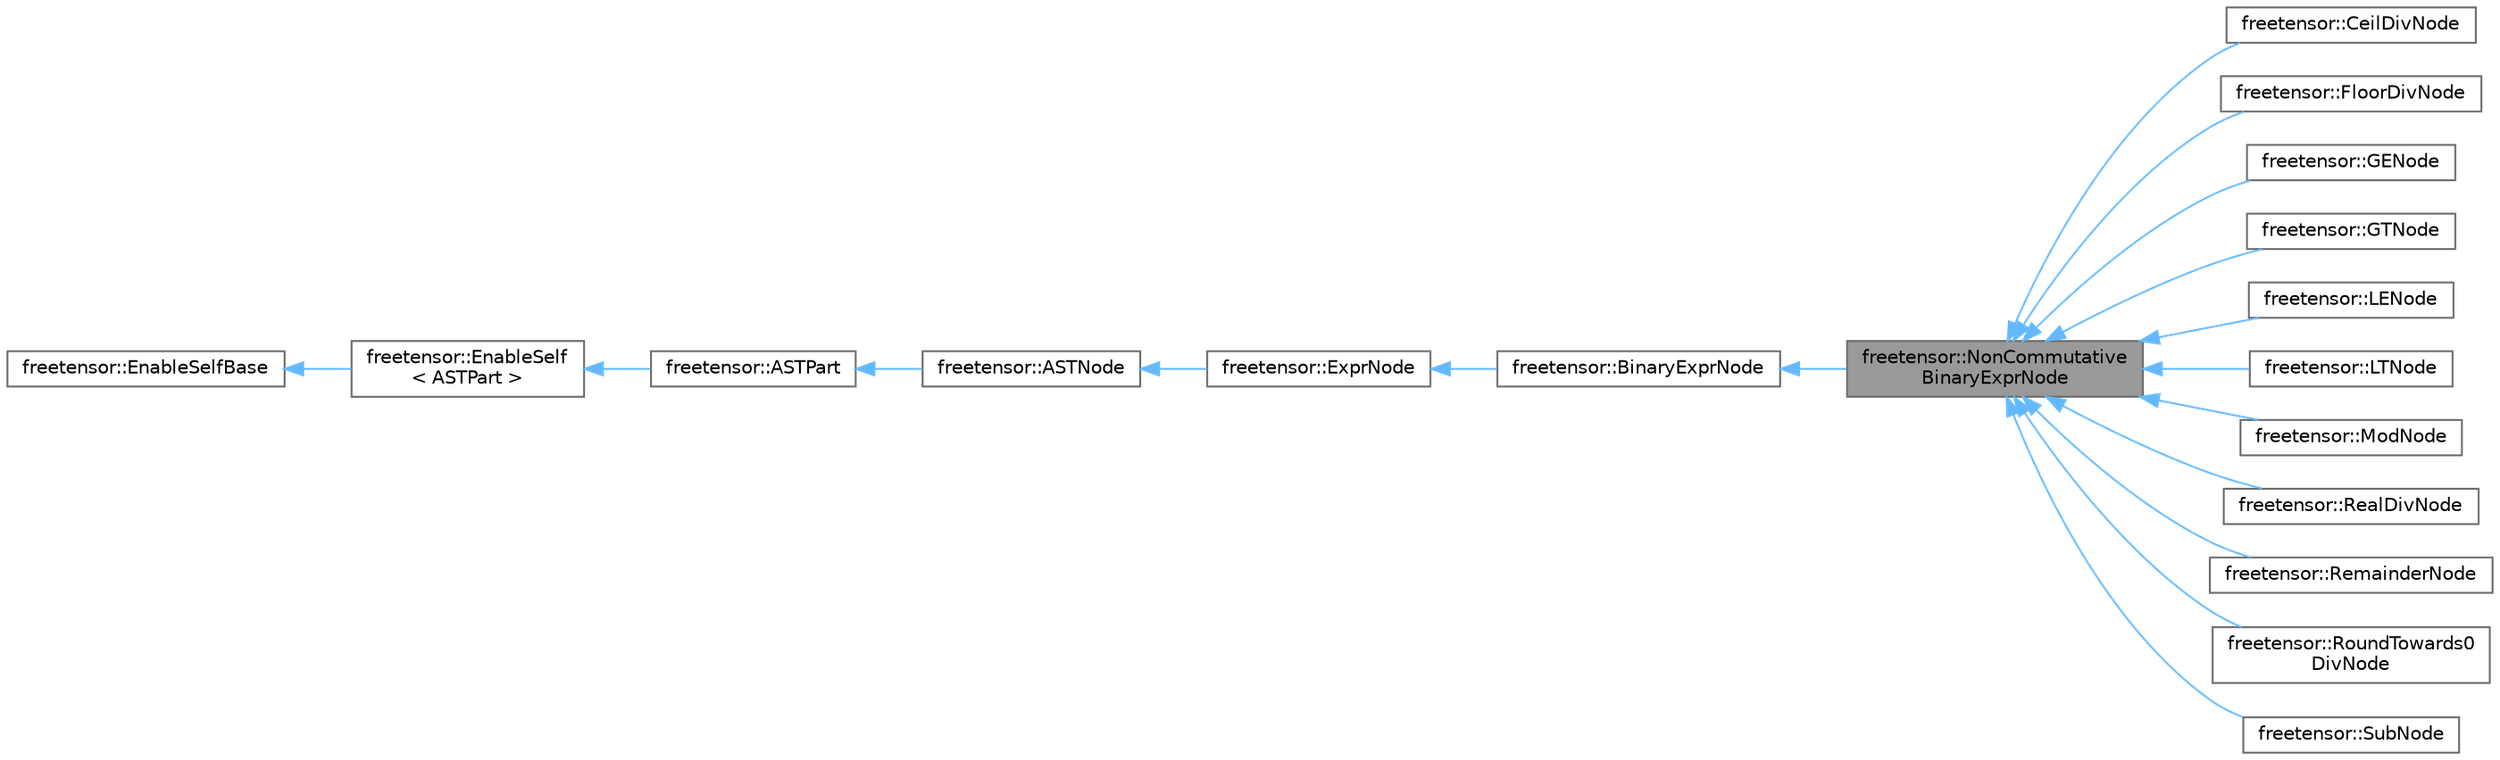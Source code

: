digraph "freetensor::NonCommutativeBinaryExprNode"
{
 // LATEX_PDF_SIZE
  bgcolor="transparent";
  edge [fontname=Helvetica,fontsize=10,labelfontname=Helvetica,labelfontsize=10];
  node [fontname=Helvetica,fontsize=10,shape=box,height=0.2,width=0.4];
  rankdir="LR";
  Node1 [label="freetensor::NonCommutative\lBinaryExprNode",height=0.2,width=0.4,color="gray40", fillcolor="grey60", style="filled", fontcolor="black",tooltip=" "];
  Node2 -> Node1 [dir="back",color="steelblue1",style="solid"];
  Node2 [label="freetensor::BinaryExprNode",height=0.2,width=0.4,color="gray40", fillcolor="white", style="filled",URL="$classfreetensor_1_1BinaryExprNode.html",tooltip=" "];
  Node3 -> Node2 [dir="back",color="steelblue1",style="solid"];
  Node3 [label="freetensor::ExprNode",height=0.2,width=0.4,color="gray40", fillcolor="white", style="filled",URL="$classfreetensor_1_1ExprNode.html",tooltip=" "];
  Node4 -> Node3 [dir="back",color="steelblue1",style="solid"];
  Node4 [label="freetensor::ASTNode",height=0.2,width=0.4,color="gray40", fillcolor="white", style="filled",URL="$classfreetensor_1_1ASTNode.html",tooltip=" "];
  Node5 -> Node4 [dir="back",color="steelblue1",style="solid"];
  Node5 [label="freetensor::ASTPart",height=0.2,width=0.4,color="gray40", fillcolor="white", style="filled",URL="$classfreetensor_1_1ASTPart.html",tooltip=" "];
  Node6 -> Node5 [dir="back",color="steelblue1",style="solid"];
  Node6 [label="freetensor::EnableSelf\l\< ASTPart \>",height=0.2,width=0.4,color="gray40", fillcolor="white", style="filled",URL="$classfreetensor_1_1EnableSelf.html",tooltip=" "];
  Node7 -> Node6 [dir="back",color="steelblue1",style="solid"];
  Node7 [label="freetensor::EnableSelfBase",height=0.2,width=0.4,color="gray40", fillcolor="white", style="filled",URL="$classfreetensor_1_1EnableSelfBase.html",tooltip=" "];
  Node1 -> Node8 [dir="back",color="steelblue1",style="solid"];
  Node8 [label="freetensor::CeilDivNode",height=0.2,width=0.4,color="gray40", fillcolor="white", style="filled",URL="$classfreetensor_1_1CeilDivNode.html",tooltip=" "];
  Node1 -> Node9 [dir="back",color="steelblue1",style="solid"];
  Node9 [label="freetensor::FloorDivNode",height=0.2,width=0.4,color="gray40", fillcolor="white", style="filled",URL="$classfreetensor_1_1FloorDivNode.html",tooltip=" "];
  Node1 -> Node10 [dir="back",color="steelblue1",style="solid"];
  Node10 [label="freetensor::GENode",height=0.2,width=0.4,color="gray40", fillcolor="white", style="filled",URL="$classfreetensor_1_1GENode.html",tooltip=" "];
  Node1 -> Node11 [dir="back",color="steelblue1",style="solid"];
  Node11 [label="freetensor::GTNode",height=0.2,width=0.4,color="gray40", fillcolor="white", style="filled",URL="$classfreetensor_1_1GTNode.html",tooltip=" "];
  Node1 -> Node12 [dir="back",color="steelblue1",style="solid"];
  Node12 [label="freetensor::LENode",height=0.2,width=0.4,color="gray40", fillcolor="white", style="filled",URL="$classfreetensor_1_1LENode.html",tooltip=" "];
  Node1 -> Node13 [dir="back",color="steelblue1",style="solid"];
  Node13 [label="freetensor::LTNode",height=0.2,width=0.4,color="gray40", fillcolor="white", style="filled",URL="$classfreetensor_1_1LTNode.html",tooltip=" "];
  Node1 -> Node14 [dir="back",color="steelblue1",style="solid"];
  Node14 [label="freetensor::ModNode",height=0.2,width=0.4,color="gray40", fillcolor="white", style="filled",URL="$classfreetensor_1_1ModNode.html",tooltip=" "];
  Node1 -> Node15 [dir="back",color="steelblue1",style="solid"];
  Node15 [label="freetensor::RealDivNode",height=0.2,width=0.4,color="gray40", fillcolor="white", style="filled",URL="$classfreetensor_1_1RealDivNode.html",tooltip=" "];
  Node1 -> Node16 [dir="back",color="steelblue1",style="solid"];
  Node16 [label="freetensor::RemainderNode",height=0.2,width=0.4,color="gray40", fillcolor="white", style="filled",URL="$classfreetensor_1_1RemainderNode.html",tooltip=" "];
  Node1 -> Node17 [dir="back",color="steelblue1",style="solid"];
  Node17 [label="freetensor::RoundTowards0\lDivNode",height=0.2,width=0.4,color="gray40", fillcolor="white", style="filled",URL="$classfreetensor_1_1RoundTowards0DivNode.html",tooltip=" "];
  Node1 -> Node18 [dir="back",color="steelblue1",style="solid"];
  Node18 [label="freetensor::SubNode",height=0.2,width=0.4,color="gray40", fillcolor="white", style="filled",URL="$classfreetensor_1_1SubNode.html",tooltip=" "];
}
